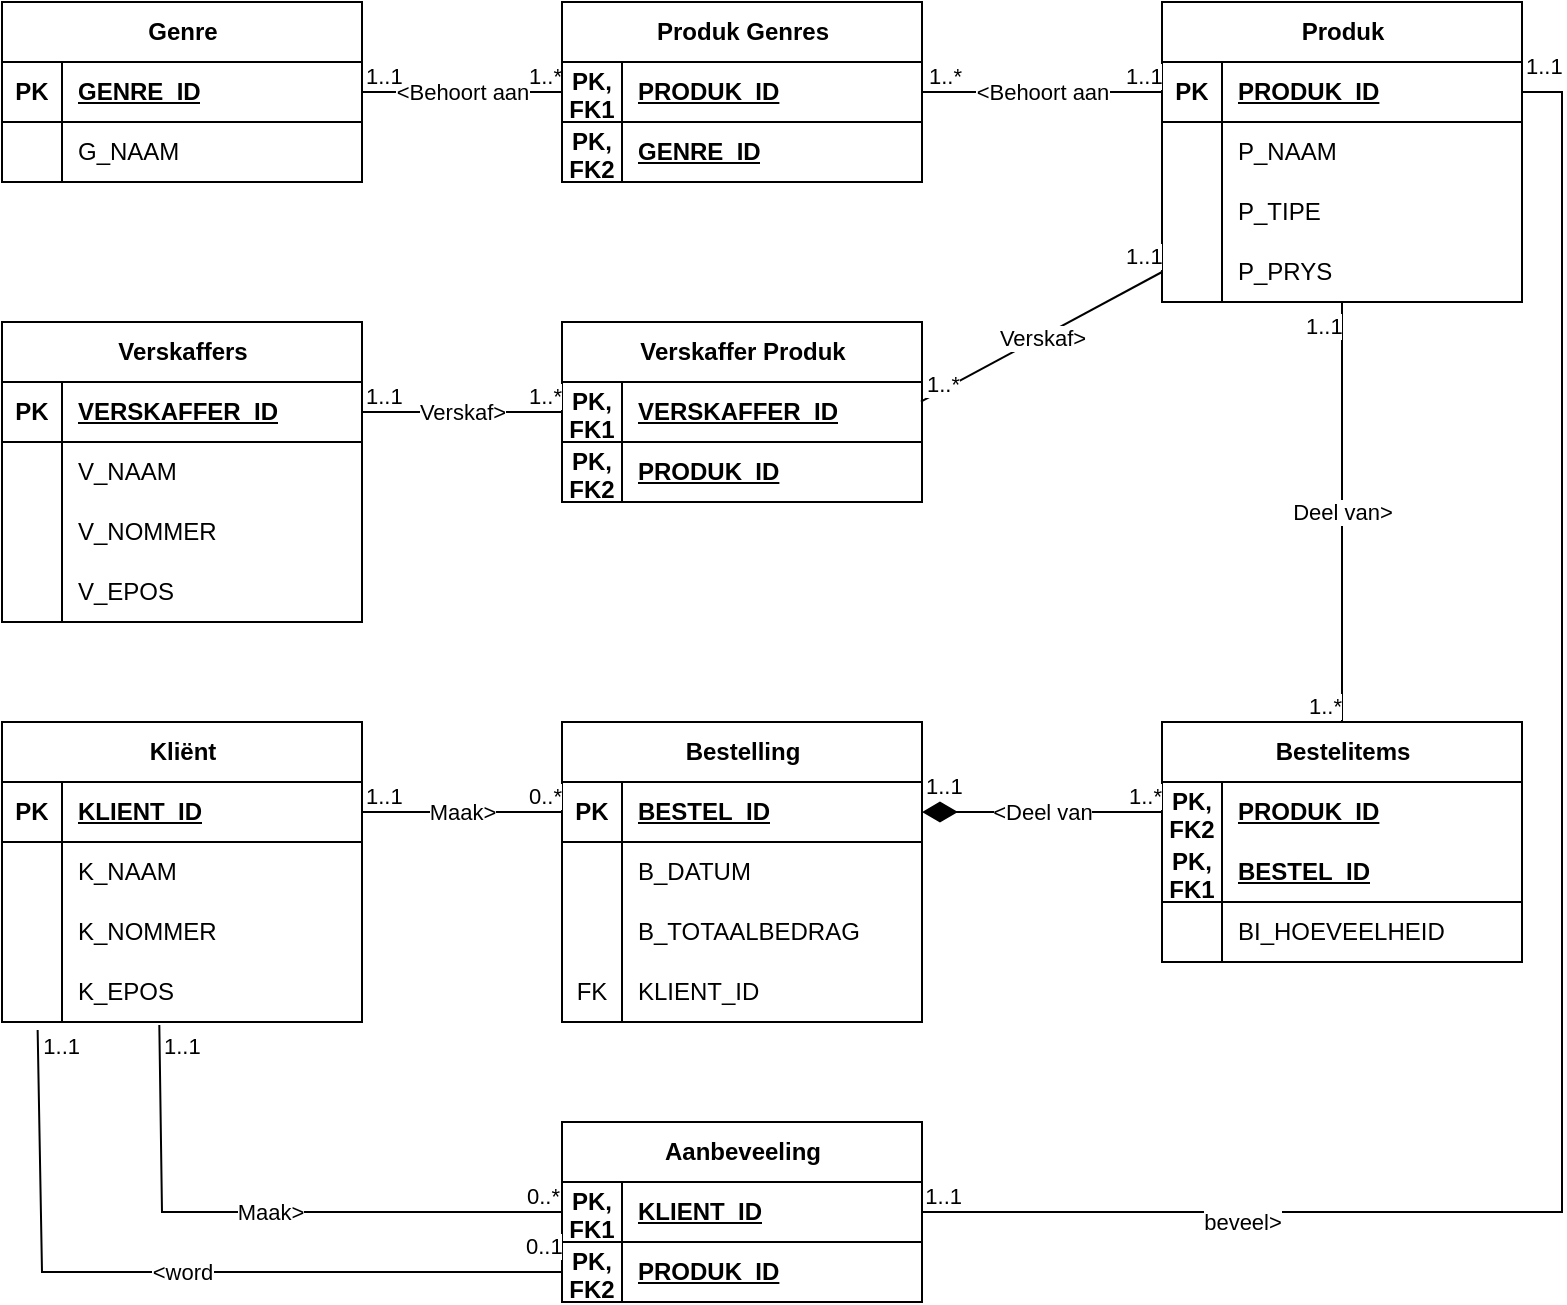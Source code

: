 <mxfile version="27.0.9">
  <diagram name="Page-1" id="TdBi4KShd8vDhTi46cbu">
    <mxGraphModel dx="1188" dy="701" grid="1" gridSize="10" guides="1" tooltips="1" connect="1" arrows="1" fold="1" page="1" pageScale="1" pageWidth="850" pageHeight="1100" math="0" shadow="0">
      <root>
        <mxCell id="0" />
        <mxCell id="1" parent="0" />
        <mxCell id="cH35ki4daV8nlZ0yitPa-1" value="" style="endArrow=none;html=1;rounded=0;startFill=0;exitX=1;exitY=0.5;exitDx=0;exitDy=0;" edge="1" parent="1" source="cH35ki4daV8nlZ0yitPa-71">
          <mxGeometry relative="1" as="geometry">
            <mxPoint x="210" y="200" as="sourcePoint" />
            <mxPoint x="320" y="85" as="targetPoint" />
          </mxGeometry>
        </mxCell>
        <mxCell id="cH35ki4daV8nlZ0yitPa-2" value="&amp;lt;Behoort aan" style="edgeLabel;resizable=0;html=1;;align=center;verticalAlign=middle;" connectable="0" vertex="1" parent="cH35ki4daV8nlZ0yitPa-1">
          <mxGeometry relative="1" as="geometry" />
        </mxCell>
        <mxCell id="cH35ki4daV8nlZ0yitPa-3" value="1..1" style="edgeLabel;resizable=0;html=1;;align=left;verticalAlign=bottom;" connectable="0" vertex="1" parent="cH35ki4daV8nlZ0yitPa-1">
          <mxGeometry x="-1" relative="1" as="geometry" />
        </mxCell>
        <mxCell id="cH35ki4daV8nlZ0yitPa-4" value="1..*" style="edgeLabel;resizable=0;html=1;;align=right;verticalAlign=bottom;" connectable="0" vertex="1" parent="cH35ki4daV8nlZ0yitPa-1">
          <mxGeometry x="1" relative="1" as="geometry" />
        </mxCell>
        <mxCell id="cH35ki4daV8nlZ0yitPa-5" value="Produk" style="shape=table;startSize=30;container=1;collapsible=1;childLayout=tableLayout;fixedRows=1;rowLines=0;fontStyle=1;align=center;resizeLast=1;html=1;" vertex="1" parent="1">
          <mxGeometry x="620" y="40" width="180" height="150" as="geometry" />
        </mxCell>
        <mxCell id="cH35ki4daV8nlZ0yitPa-6" value="" style="shape=tableRow;horizontal=0;startSize=0;swimlaneHead=0;swimlaneBody=0;fillColor=none;collapsible=0;dropTarget=0;points=[[0,0.5],[1,0.5]];portConstraint=eastwest;top=0;left=0;right=0;bottom=1;" vertex="1" parent="cH35ki4daV8nlZ0yitPa-5">
          <mxGeometry y="30" width="180" height="30" as="geometry" />
        </mxCell>
        <mxCell id="cH35ki4daV8nlZ0yitPa-7" value="PK" style="shape=partialRectangle;connectable=0;fillColor=none;top=0;left=0;bottom=0;right=0;fontStyle=1;overflow=hidden;whiteSpace=wrap;html=1;" vertex="1" parent="cH35ki4daV8nlZ0yitPa-6">
          <mxGeometry width="30" height="30" as="geometry">
            <mxRectangle width="30" height="30" as="alternateBounds" />
          </mxGeometry>
        </mxCell>
        <mxCell id="cH35ki4daV8nlZ0yitPa-8" value="PRODUK_ID" style="shape=partialRectangle;connectable=0;fillColor=none;top=0;left=0;bottom=0;right=0;align=left;spacingLeft=6;fontStyle=5;overflow=hidden;whiteSpace=wrap;html=1;" vertex="1" parent="cH35ki4daV8nlZ0yitPa-6">
          <mxGeometry x="30" width="150" height="30" as="geometry">
            <mxRectangle width="150" height="30" as="alternateBounds" />
          </mxGeometry>
        </mxCell>
        <mxCell id="cH35ki4daV8nlZ0yitPa-9" value="" style="shape=tableRow;horizontal=0;startSize=0;swimlaneHead=0;swimlaneBody=0;fillColor=none;collapsible=0;dropTarget=0;points=[[0,0.5],[1,0.5]];portConstraint=eastwest;top=0;left=0;right=0;bottom=0;" vertex="1" parent="cH35ki4daV8nlZ0yitPa-5">
          <mxGeometry y="60" width="180" height="30" as="geometry" />
        </mxCell>
        <mxCell id="cH35ki4daV8nlZ0yitPa-10" value="" style="shape=partialRectangle;connectable=0;fillColor=none;top=0;left=0;bottom=0;right=0;editable=1;overflow=hidden;whiteSpace=wrap;html=1;" vertex="1" parent="cH35ki4daV8nlZ0yitPa-9">
          <mxGeometry width="30" height="30" as="geometry">
            <mxRectangle width="30" height="30" as="alternateBounds" />
          </mxGeometry>
        </mxCell>
        <mxCell id="cH35ki4daV8nlZ0yitPa-11" value="P_NAAM" style="shape=partialRectangle;connectable=0;fillColor=none;top=0;left=0;bottom=0;right=0;align=left;spacingLeft=6;overflow=hidden;whiteSpace=wrap;html=1;" vertex="1" parent="cH35ki4daV8nlZ0yitPa-9">
          <mxGeometry x="30" width="150" height="30" as="geometry">
            <mxRectangle width="150" height="30" as="alternateBounds" />
          </mxGeometry>
        </mxCell>
        <mxCell id="cH35ki4daV8nlZ0yitPa-12" value="" style="shape=tableRow;horizontal=0;startSize=0;swimlaneHead=0;swimlaneBody=0;fillColor=none;collapsible=0;dropTarget=0;points=[[0,0.5],[1,0.5]];portConstraint=eastwest;top=0;left=0;right=0;bottom=0;" vertex="1" parent="cH35ki4daV8nlZ0yitPa-5">
          <mxGeometry y="90" width="180" height="30" as="geometry" />
        </mxCell>
        <mxCell id="cH35ki4daV8nlZ0yitPa-13" value="" style="shape=partialRectangle;connectable=0;fillColor=none;top=0;left=0;bottom=0;right=0;editable=1;overflow=hidden;whiteSpace=wrap;html=1;" vertex="1" parent="cH35ki4daV8nlZ0yitPa-12">
          <mxGeometry width="30" height="30" as="geometry">
            <mxRectangle width="30" height="30" as="alternateBounds" />
          </mxGeometry>
        </mxCell>
        <mxCell id="cH35ki4daV8nlZ0yitPa-14" value="P_TIPE" style="shape=partialRectangle;connectable=0;fillColor=none;top=0;left=0;bottom=0;right=0;align=left;spacingLeft=6;overflow=hidden;whiteSpace=wrap;html=1;" vertex="1" parent="cH35ki4daV8nlZ0yitPa-12">
          <mxGeometry x="30" width="150" height="30" as="geometry">
            <mxRectangle width="150" height="30" as="alternateBounds" />
          </mxGeometry>
        </mxCell>
        <mxCell id="cH35ki4daV8nlZ0yitPa-15" value="" style="shape=tableRow;horizontal=0;startSize=0;swimlaneHead=0;swimlaneBody=0;fillColor=none;collapsible=0;dropTarget=0;points=[[0,0.5],[1,0.5]];portConstraint=eastwest;top=0;left=0;right=0;bottom=0;" vertex="1" parent="cH35ki4daV8nlZ0yitPa-5">
          <mxGeometry y="120" width="180" height="30" as="geometry" />
        </mxCell>
        <mxCell id="cH35ki4daV8nlZ0yitPa-16" value="" style="shape=partialRectangle;connectable=0;fillColor=none;top=0;left=0;bottom=0;right=0;editable=1;overflow=hidden;whiteSpace=wrap;html=1;" vertex="1" parent="cH35ki4daV8nlZ0yitPa-15">
          <mxGeometry width="30" height="30" as="geometry">
            <mxRectangle width="30" height="30" as="alternateBounds" />
          </mxGeometry>
        </mxCell>
        <mxCell id="cH35ki4daV8nlZ0yitPa-17" value="P_PRYS" style="shape=partialRectangle;connectable=0;fillColor=none;top=0;left=0;bottom=0;right=0;align=left;spacingLeft=6;overflow=hidden;whiteSpace=wrap;html=1;" vertex="1" parent="cH35ki4daV8nlZ0yitPa-15">
          <mxGeometry x="30" width="150" height="30" as="geometry">
            <mxRectangle width="150" height="30" as="alternateBounds" />
          </mxGeometry>
        </mxCell>
        <mxCell id="cH35ki4daV8nlZ0yitPa-18" value="Verskaffers&lt;span style=&quot;color: rgba(0, 0, 0, 0); font-family: monospace; font-size: 0px; font-weight: 400; text-align: start;&quot;&gt;%3CmxGraphModel%3E%3Croot%3E%3CmxCell%20id%3D%220%22%2F%3E%3CmxCell%20id%3D%221%22%20parent%3D%220%22%2F%3E%3CmxCell%20id%3D%222%22%20value%3D%22Produkte%22%20style%3D%22shape%3Dtable%3BstartSize%3D30%3Bcontainer%3D1%3Bcollapsible%3D1%3BchildLayout%3DtableLayout%3BfixedRows%3D1%3BrowLines%3D0%3BfontStyle%3D1%3Balign%3Dcenter%3BresizeLast%3D1%3Bhtml%3D1%3B%22%20vertex%3D%221%22%20parent%3D%221%22%3E%3CmxGeometry%20x%3D%2240%22%20y%3D%2240%22%20width%3D%22180%22%20height%3D%22150%22%20as%3D%22geometry%22%2F%3E%3C%2FmxCell%3E%3CmxCell%20id%3D%223%22%20value%3D%22%22%20style%3D%22shape%3DtableRow%3Bhorizontal%3D0%3BstartSize%3D0%3BswimlaneHead%3D0%3BswimlaneBody%3D0%3BfillColor%3Dnone%3Bcollapsible%3D0%3BdropTarget%3D0%3Bpoints%3D%5B%5B0%2C0.5%5D%2C%5B1%2C0.5%5D%5D%3BportConstraint%3Deastwest%3Btop%3D0%3Bleft%3D0%3Bright%3D0%3Bbottom%3D1%3B%22%20vertex%3D%221%22%20parent%3D%222%22%3E%3CmxGeometry%20y%3D%2230%22%20width%3D%22180%22%20height%3D%2230%22%20as%3D%22geometry%22%2F%3E%3C%2FmxCell%3E%3CmxCell%20id%3D%224%22%20value%3D%22PK%22%20style%3D%22shape%3DpartialRectangle%3Bconnectable%3D0%3BfillColor%3Dnone%3Btop%3D0%3Bleft%3D0%3Bbottom%3D0%3Bright%3D0%3BfontStyle%3D1%3Boverflow%3Dhidden%3BwhiteSpace%3Dwrap%3Bhtml%3D1%3B%22%20vertex%3D%221%22%20parent%3D%223%22%3E%3CmxGeometry%20width%3D%2230%22%20height%3D%2230%22%20as%3D%22geometry%22%3E%3CmxRectangle%20width%3D%2230%22%20height%3D%2230%22%20as%3D%22alternateBounds%22%2F%3E%3C%2FmxGeometry%3E%3C%2FmxCell%3E%3CmxCell%20id%3D%225%22%20value%3D%22UniqueID%22%20style%3D%22shape%3DpartialRectangle%3Bconnectable%3D0%3BfillColor%3Dnone%3Btop%3D0%3Bleft%3D0%3Bbottom%3D0%3Bright%3D0%3Balign%3Dleft%3BspacingLeft%3D6%3BfontStyle%3D5%3Boverflow%3Dhidden%3BwhiteSpace%3Dwrap%3Bhtml%3D1%3B%22%20vertex%3D%221%22%20parent%3D%223%22%3E%3CmxGeometry%20x%3D%2230%22%20width%3D%22150%22%20height%3D%2230%22%20as%3D%22geometry%22%3E%3CmxRectangle%20width%3D%22150%22%20height%3D%2230%22%20as%3D%22alternateBounds%22%2F%3E%3C%2FmxGeometry%3E%3C%2FmxCell%3E%3CmxCell%20id%3D%226%22%20value%3D%22%22%20style%3D%22shape%3DtableRow%3Bhorizontal%3D0%3BstartSize%3D0%3BswimlaneHead%3D0%3BswimlaneBody%3D0%3BfillColor%3Dnone%3Bcollapsible%3D0%3BdropTarget%3D0%3Bpoints%3D%5B%5B0%2C0.5%5D%2C%5B1%2C0.5%5D%5D%3BportConstraint%3Deastwest%3Btop%3D0%3Bleft%3D0%3Bright%3D0%3Bbottom%3D0%3B%22%20vertex%3D%221%22%20parent%3D%222%22%3E%3CmxGeometry%20y%3D%2260%22%20width%3D%22180%22%20height%3D%2230%22%20as%3D%22geometry%22%2F%3E%3C%2FmxCell%3E%3CmxCell%20id%3D%227%22%20value%3D%22%22%20style%3D%22shape%3DpartialRectangle%3Bconnectable%3D0%3BfillColor%3Dnone%3Btop%3D0%3Bleft%3D0%3Bbottom%3D0%3Bright%3D0%3Beditable%3D1%3Boverflow%3Dhidden%3BwhiteSpace%3Dwrap%3Bhtml%3D1%3B%22%20vertex%3D%221%22%20parent%3D%226%22%3E%3CmxGeometry%20width%3D%2230%22%20height%3D%2230%22%20as%3D%22geometry%22%3E%3CmxRectangle%20width%3D%2230%22%20height%3D%2230%22%20as%3D%22alternateBounds%22%2F%3E%3C%2FmxGeometry%3E%3C%2FmxCell%3E%3CmxCell%20id%3D%228%22%20value%3D%22Row%201%22%20style%3D%22shape%3DpartialRectangle%3Bconnectable%3D0%3BfillColor%3Dnone%3Btop%3D0%3Bleft%3D0%3Bbottom%3D0%3Bright%3D0%3Balign%3Dleft%3BspacingLeft%3D6%3Boverflow%3Dhidden%3BwhiteSpace%3Dwrap%3Bhtml%3D1%3B%22%20vertex%3D%221%22%20parent%3D%226%22%3E%3CmxGeometry%20x%3D%2230%22%20width%3D%22150%22%20height%3D%2230%22%20as%3D%22geometry%22%3E%3CmxRectangle%20width%3D%22150%22%20height%3D%2230%22%20as%3D%22alternateBounds%22%2F%3E%3C%2FmxGeometry%3E%3C%2FmxCell%3E%3CmxCell%20id%3D%229%22%20value%3D%22%22%20style%3D%22shape%3DtableRow%3Bhorizontal%3D0%3BstartSize%3D0%3BswimlaneHead%3D0%3BswimlaneBody%3D0%3BfillColor%3Dnone%3Bcollapsible%3D0%3BdropTarget%3D0%3Bpoints%3D%5B%5B0%2C0.5%5D%2C%5B1%2C0.5%5D%5D%3BportConstraint%3Deastwest%3Btop%3D0%3Bleft%3D0%3Bright%3D0%3Bbottom%3D0%3B%22%20vertex%3D%221%22%20parent%3D%222%22%3E%3CmxGeometry%20y%3D%2290%22%20width%3D%22180%22%20height%3D%2230%22%20as%3D%22geometry%22%2F%3E%3C%2FmxCell%3E%3CmxCell%20id%3D%2210%22%20value%3D%22%22%20style%3D%22shape%3DpartialRectangle%3Bconnectable%3D0%3BfillColor%3Dnone%3Btop%3D0%3Bleft%3D0%3Bbottom%3D0%3Bright%3D0%3Beditable%3D1%3Boverflow%3Dhidden%3BwhiteSpace%3Dwrap%3Bhtml%3D1%3B%22%20vertex%3D%221%22%20parent%3D%229%22%3E%3CmxGeometry%20width%3D%2230%22%20height%3D%2230%22%20as%3D%22geometry%22%3E%3CmxRectangle%20width%3D%2230%22%20height%3D%2230%22%20as%3D%22alternateBounds%22%2F%3E%3C%2FmxGeometry%3E%3C%2FmxCell%3E%3CmxCell%20id%3D%2211%22%20value%3D%22Row%202%22%20style%3D%22shape%3DpartialRectangle%3Bconnectable%3D0%3BfillColor%3Dnone%3Btop%3D0%3Bleft%3D0%3Bbottom%3D0%3Bright%3D0%3Balign%3Dleft%3BspacingLeft%3D6%3Boverflow%3Dhidden%3BwhiteSpace%3Dwrap%3Bhtml%3D1%3B%22%20vertex%3D%221%22%20parent%3D%229%22%3E%3CmxGeometry%20x%3D%2230%22%20width%3D%22150%22%20height%3D%2230%22%20as%3D%22geometry%22%3E%3CmxRectangle%20width%3D%22150%22%20height%3D%2230%22%20as%3D%22alternateBounds%22%2F%3E%3C%2FmxGeometry%3E%3C%2FmxCell%3E%3CmxCell%20id%3D%2212%22%20value%3D%22%22%20style%3D%22shape%3DtableRow%3Bhorizontal%3D0%3BstartSize%3D0%3BswimlaneHead%3D0%3BswimlaneBody%3D0%3BfillColor%3Dnone%3Bcollapsible%3D0%3BdropTarget%3D0%3Bpoints%3D%5B%5B0%2C0.5%5D%2C%5B1%2C0.5%5D%5D%3BportConstraint%3Deastwest%3Btop%3D0%3Bleft%3D0%3Bright%3D0%3Bbottom%3D0%3B%22%20vertex%3D%221%22%20parent%3D%222%22%3E%3CmxGeometry%20y%3D%22120%22%20width%3D%22180%22%20height%3D%2230%22%20as%3D%22geometry%22%2F%3E%3C%2FmxCell%3E%3CmxCell%20id%3D%2213%22%20value%3D%22%22%20style%3D%22shape%3DpartialRectangle%3Bconnectable%3D0%3BfillColor%3Dnone%3Btop%3D0%3Bleft%3D0%3Bbottom%3D0%3Bright%3D0%3Beditable%3D1%3Boverflow%3Dhidden%3BwhiteSpace%3Dwrap%3Bhtml%3D1%3B%22%20vertex%3D%221%22%20parent%3D%2212%22%3E%3CmxGeometry%20width%3D%2230%22%20height%3D%2230%22%20as%3D%22geometry%22%3E%3CmxRectangle%20width%3D%2230%22%20height%3D%2230%22%20as%3D%22alternateBounds%22%2F%3E%3C%2FmxGeometry%3E%3C%2FmxCell%3E%3CmxCell%20id%3D%2214%22%20value%3D%22Row%203%22%20style%3D%22shape%3DpartialRectangle%3Bconnectable%3D0%3BfillColor%3Dnone%3Btop%3D0%3Bleft%3D0%3Bbottom%3D0%3Bright%3D0%3Balign%3Dleft%3BspacingLeft%3D6%3Boverflow%3Dhidden%3BwhiteSpace%3Dwrap%3Bhtml%3D1%3B%22%20vertex%3D%221%22%20parent%3D%2212%22%3E%3CmxGeometry%20x%3D%2230%22%20width%3D%22150%22%20height%3D%2230%22%20as%3D%22geometry%22%3E%3CmxRectangle%20width%3D%22150%22%20height%3D%2230%22%20as%3D%22alternateBounds%22%2F%3E%3C%2FmxGeometry%3E%3C%2FmxCell%3E%3C%2Froot%3E%3C%2FmxGraphModel%3&lt;/span&gt;" style="shape=table;startSize=30;container=1;collapsible=1;childLayout=tableLayout;fixedRows=1;rowLines=0;fontStyle=1;align=center;resizeLast=1;html=1;" vertex="1" parent="1">
          <mxGeometry x="40" y="200" width="180" height="150" as="geometry" />
        </mxCell>
        <mxCell id="cH35ki4daV8nlZ0yitPa-19" value="" style="shape=tableRow;horizontal=0;startSize=0;swimlaneHead=0;swimlaneBody=0;fillColor=none;collapsible=0;dropTarget=0;points=[[0,0.5],[1,0.5]];portConstraint=eastwest;top=0;left=0;right=0;bottom=1;" vertex="1" parent="cH35ki4daV8nlZ0yitPa-18">
          <mxGeometry y="30" width="180" height="30" as="geometry" />
        </mxCell>
        <mxCell id="cH35ki4daV8nlZ0yitPa-20" value="PK" style="shape=partialRectangle;connectable=0;fillColor=none;top=0;left=0;bottom=0;right=0;fontStyle=1;overflow=hidden;whiteSpace=wrap;html=1;" vertex="1" parent="cH35ki4daV8nlZ0yitPa-19">
          <mxGeometry width="30" height="30" as="geometry">
            <mxRectangle width="30" height="30" as="alternateBounds" />
          </mxGeometry>
        </mxCell>
        <mxCell id="cH35ki4daV8nlZ0yitPa-21" value="VERSKAFFER_ID" style="shape=partialRectangle;connectable=0;fillColor=none;top=0;left=0;bottom=0;right=0;align=left;spacingLeft=6;fontStyle=5;overflow=hidden;whiteSpace=wrap;html=1;" vertex="1" parent="cH35ki4daV8nlZ0yitPa-19">
          <mxGeometry x="30" width="150" height="30" as="geometry">
            <mxRectangle width="150" height="30" as="alternateBounds" />
          </mxGeometry>
        </mxCell>
        <mxCell id="cH35ki4daV8nlZ0yitPa-22" value="" style="shape=tableRow;horizontal=0;startSize=0;swimlaneHead=0;swimlaneBody=0;fillColor=none;collapsible=0;dropTarget=0;points=[[0,0.5],[1,0.5]];portConstraint=eastwest;top=0;left=0;right=0;bottom=0;" vertex="1" parent="cH35ki4daV8nlZ0yitPa-18">
          <mxGeometry y="60" width="180" height="30" as="geometry" />
        </mxCell>
        <mxCell id="cH35ki4daV8nlZ0yitPa-23" value="" style="shape=partialRectangle;connectable=0;fillColor=none;top=0;left=0;bottom=0;right=0;editable=1;overflow=hidden;whiteSpace=wrap;html=1;" vertex="1" parent="cH35ki4daV8nlZ0yitPa-22">
          <mxGeometry width="30" height="30" as="geometry">
            <mxRectangle width="30" height="30" as="alternateBounds" />
          </mxGeometry>
        </mxCell>
        <mxCell id="cH35ki4daV8nlZ0yitPa-24" value="V_NAAM" style="shape=partialRectangle;connectable=0;fillColor=none;top=0;left=0;bottom=0;right=0;align=left;spacingLeft=6;overflow=hidden;whiteSpace=wrap;html=1;" vertex="1" parent="cH35ki4daV8nlZ0yitPa-22">
          <mxGeometry x="30" width="150" height="30" as="geometry">
            <mxRectangle width="150" height="30" as="alternateBounds" />
          </mxGeometry>
        </mxCell>
        <mxCell id="cH35ki4daV8nlZ0yitPa-25" value="" style="shape=tableRow;horizontal=0;startSize=0;swimlaneHead=0;swimlaneBody=0;fillColor=none;collapsible=0;dropTarget=0;points=[[0,0.5],[1,0.5]];portConstraint=eastwest;top=0;left=0;right=0;bottom=0;" vertex="1" parent="cH35ki4daV8nlZ0yitPa-18">
          <mxGeometry y="90" width="180" height="30" as="geometry" />
        </mxCell>
        <mxCell id="cH35ki4daV8nlZ0yitPa-26" value="" style="shape=partialRectangle;connectable=0;fillColor=none;top=0;left=0;bottom=0;right=0;editable=1;overflow=hidden;whiteSpace=wrap;html=1;" vertex="1" parent="cH35ki4daV8nlZ0yitPa-25">
          <mxGeometry width="30" height="30" as="geometry">
            <mxRectangle width="30" height="30" as="alternateBounds" />
          </mxGeometry>
        </mxCell>
        <mxCell id="cH35ki4daV8nlZ0yitPa-27" value="V_NOMMER" style="shape=partialRectangle;connectable=0;fillColor=none;top=0;left=0;bottom=0;right=0;align=left;spacingLeft=6;overflow=hidden;whiteSpace=wrap;html=1;" vertex="1" parent="cH35ki4daV8nlZ0yitPa-25">
          <mxGeometry x="30" width="150" height="30" as="geometry">
            <mxRectangle width="150" height="30" as="alternateBounds" />
          </mxGeometry>
        </mxCell>
        <mxCell id="cH35ki4daV8nlZ0yitPa-28" value="" style="shape=tableRow;horizontal=0;startSize=0;swimlaneHead=0;swimlaneBody=0;fillColor=none;collapsible=0;dropTarget=0;points=[[0,0.5],[1,0.5]];portConstraint=eastwest;top=0;left=0;right=0;bottom=0;" vertex="1" parent="cH35ki4daV8nlZ0yitPa-18">
          <mxGeometry y="120" width="180" height="30" as="geometry" />
        </mxCell>
        <mxCell id="cH35ki4daV8nlZ0yitPa-29" value="" style="shape=partialRectangle;connectable=0;fillColor=none;top=0;left=0;bottom=0;right=0;editable=1;overflow=hidden;whiteSpace=wrap;html=1;" vertex="1" parent="cH35ki4daV8nlZ0yitPa-28">
          <mxGeometry width="30" height="30" as="geometry">
            <mxRectangle width="30" height="30" as="alternateBounds" />
          </mxGeometry>
        </mxCell>
        <mxCell id="cH35ki4daV8nlZ0yitPa-30" value="V_EPOS" style="shape=partialRectangle;connectable=0;fillColor=none;top=0;left=0;bottom=0;right=0;align=left;spacingLeft=6;overflow=hidden;whiteSpace=wrap;html=1;" vertex="1" parent="cH35ki4daV8nlZ0yitPa-28">
          <mxGeometry x="30" width="150" height="30" as="geometry">
            <mxRectangle width="150" height="30" as="alternateBounds" />
          </mxGeometry>
        </mxCell>
        <mxCell id="cH35ki4daV8nlZ0yitPa-31" value="Kliënt" style="shape=table;startSize=30;container=1;collapsible=1;childLayout=tableLayout;fixedRows=1;rowLines=0;fontStyle=1;align=center;resizeLast=1;html=1;" vertex="1" parent="1">
          <mxGeometry x="40" y="400" width="180" height="150" as="geometry" />
        </mxCell>
        <mxCell id="cH35ki4daV8nlZ0yitPa-32" value="" style="shape=tableRow;horizontal=0;startSize=0;swimlaneHead=0;swimlaneBody=0;fillColor=none;collapsible=0;dropTarget=0;points=[[0,0.5],[1,0.5]];portConstraint=eastwest;top=0;left=0;right=0;bottom=1;" vertex="1" parent="cH35ki4daV8nlZ0yitPa-31">
          <mxGeometry y="30" width="180" height="30" as="geometry" />
        </mxCell>
        <mxCell id="cH35ki4daV8nlZ0yitPa-33" value="PK" style="shape=partialRectangle;connectable=0;fillColor=none;top=0;left=0;bottom=0;right=0;fontStyle=1;overflow=hidden;whiteSpace=wrap;html=1;" vertex="1" parent="cH35ki4daV8nlZ0yitPa-32">
          <mxGeometry width="30" height="30" as="geometry">
            <mxRectangle width="30" height="30" as="alternateBounds" />
          </mxGeometry>
        </mxCell>
        <mxCell id="cH35ki4daV8nlZ0yitPa-34" value="KLIENT_ID" style="shape=partialRectangle;connectable=0;fillColor=none;top=0;left=0;bottom=0;right=0;align=left;spacingLeft=6;fontStyle=5;overflow=hidden;whiteSpace=wrap;html=1;" vertex="1" parent="cH35ki4daV8nlZ0yitPa-32">
          <mxGeometry x="30" width="150" height="30" as="geometry">
            <mxRectangle width="150" height="30" as="alternateBounds" />
          </mxGeometry>
        </mxCell>
        <mxCell id="cH35ki4daV8nlZ0yitPa-35" value="" style="shape=tableRow;horizontal=0;startSize=0;swimlaneHead=0;swimlaneBody=0;fillColor=none;collapsible=0;dropTarget=0;points=[[0,0.5],[1,0.5]];portConstraint=eastwest;top=0;left=0;right=0;bottom=0;" vertex="1" parent="cH35ki4daV8nlZ0yitPa-31">
          <mxGeometry y="60" width="180" height="30" as="geometry" />
        </mxCell>
        <mxCell id="cH35ki4daV8nlZ0yitPa-36" value="" style="shape=partialRectangle;connectable=0;fillColor=none;top=0;left=0;bottom=0;right=0;editable=1;overflow=hidden;whiteSpace=wrap;html=1;" vertex="1" parent="cH35ki4daV8nlZ0yitPa-35">
          <mxGeometry width="30" height="30" as="geometry">
            <mxRectangle width="30" height="30" as="alternateBounds" />
          </mxGeometry>
        </mxCell>
        <mxCell id="cH35ki4daV8nlZ0yitPa-37" value="K_NAAM" style="shape=partialRectangle;connectable=0;fillColor=none;top=0;left=0;bottom=0;right=0;align=left;spacingLeft=6;overflow=hidden;whiteSpace=wrap;html=1;" vertex="1" parent="cH35ki4daV8nlZ0yitPa-35">
          <mxGeometry x="30" width="150" height="30" as="geometry">
            <mxRectangle width="150" height="30" as="alternateBounds" />
          </mxGeometry>
        </mxCell>
        <mxCell id="cH35ki4daV8nlZ0yitPa-38" value="" style="shape=tableRow;horizontal=0;startSize=0;swimlaneHead=0;swimlaneBody=0;fillColor=none;collapsible=0;dropTarget=0;points=[[0,0.5],[1,0.5]];portConstraint=eastwest;top=0;left=0;right=0;bottom=0;" vertex="1" parent="cH35ki4daV8nlZ0yitPa-31">
          <mxGeometry y="90" width="180" height="30" as="geometry" />
        </mxCell>
        <mxCell id="cH35ki4daV8nlZ0yitPa-39" value="" style="shape=partialRectangle;connectable=0;fillColor=none;top=0;left=0;bottom=0;right=0;editable=1;overflow=hidden;whiteSpace=wrap;html=1;" vertex="1" parent="cH35ki4daV8nlZ0yitPa-38">
          <mxGeometry width="30" height="30" as="geometry">
            <mxRectangle width="30" height="30" as="alternateBounds" />
          </mxGeometry>
        </mxCell>
        <mxCell id="cH35ki4daV8nlZ0yitPa-40" value="K_NOMMER" style="shape=partialRectangle;connectable=0;fillColor=none;top=0;left=0;bottom=0;right=0;align=left;spacingLeft=6;overflow=hidden;whiteSpace=wrap;html=1;" vertex="1" parent="cH35ki4daV8nlZ0yitPa-38">
          <mxGeometry x="30" width="150" height="30" as="geometry">
            <mxRectangle width="150" height="30" as="alternateBounds" />
          </mxGeometry>
        </mxCell>
        <mxCell id="cH35ki4daV8nlZ0yitPa-41" value="" style="shape=tableRow;horizontal=0;startSize=0;swimlaneHead=0;swimlaneBody=0;fillColor=none;collapsible=0;dropTarget=0;points=[[0,0.5],[1,0.5]];portConstraint=eastwest;top=0;left=0;right=0;bottom=0;" vertex="1" parent="cH35ki4daV8nlZ0yitPa-31">
          <mxGeometry y="120" width="180" height="30" as="geometry" />
        </mxCell>
        <mxCell id="cH35ki4daV8nlZ0yitPa-42" value="" style="shape=partialRectangle;connectable=0;fillColor=none;top=0;left=0;bottom=0;right=0;editable=1;overflow=hidden;whiteSpace=wrap;html=1;" vertex="1" parent="cH35ki4daV8nlZ0yitPa-41">
          <mxGeometry width="30" height="30" as="geometry">
            <mxRectangle width="30" height="30" as="alternateBounds" />
          </mxGeometry>
        </mxCell>
        <mxCell id="cH35ki4daV8nlZ0yitPa-43" value="K_EPOS" style="shape=partialRectangle;connectable=0;fillColor=none;top=0;left=0;bottom=0;right=0;align=left;spacingLeft=6;overflow=hidden;whiteSpace=wrap;html=1;" vertex="1" parent="cH35ki4daV8nlZ0yitPa-41">
          <mxGeometry x="30" width="150" height="30" as="geometry">
            <mxRectangle width="150" height="30" as="alternateBounds" />
          </mxGeometry>
        </mxCell>
        <mxCell id="cH35ki4daV8nlZ0yitPa-44" value="Bestelling" style="shape=table;startSize=30;container=1;collapsible=1;childLayout=tableLayout;fixedRows=1;rowLines=0;fontStyle=1;align=center;resizeLast=1;html=1;" vertex="1" parent="1">
          <mxGeometry x="320" y="400" width="180" height="150" as="geometry" />
        </mxCell>
        <mxCell id="cH35ki4daV8nlZ0yitPa-45" value="" style="shape=tableRow;horizontal=0;startSize=0;swimlaneHead=0;swimlaneBody=0;fillColor=none;collapsible=0;dropTarget=0;points=[[0,0.5],[1,0.5]];portConstraint=eastwest;top=0;left=0;right=0;bottom=1;" vertex="1" parent="cH35ki4daV8nlZ0yitPa-44">
          <mxGeometry y="30" width="180" height="30" as="geometry" />
        </mxCell>
        <mxCell id="cH35ki4daV8nlZ0yitPa-46" value="PK" style="shape=partialRectangle;connectable=0;fillColor=none;top=0;left=0;bottom=0;right=0;fontStyle=1;overflow=hidden;whiteSpace=wrap;html=1;" vertex="1" parent="cH35ki4daV8nlZ0yitPa-45">
          <mxGeometry width="30" height="30" as="geometry">
            <mxRectangle width="30" height="30" as="alternateBounds" />
          </mxGeometry>
        </mxCell>
        <mxCell id="cH35ki4daV8nlZ0yitPa-47" value="BESTEL_ID" style="shape=partialRectangle;connectable=0;fillColor=none;top=0;left=0;bottom=0;right=0;align=left;spacingLeft=6;fontStyle=5;overflow=hidden;whiteSpace=wrap;html=1;" vertex="1" parent="cH35ki4daV8nlZ0yitPa-45">
          <mxGeometry x="30" width="150" height="30" as="geometry">
            <mxRectangle width="150" height="30" as="alternateBounds" />
          </mxGeometry>
        </mxCell>
        <mxCell id="cH35ki4daV8nlZ0yitPa-48" value="" style="shape=tableRow;horizontal=0;startSize=0;swimlaneHead=0;swimlaneBody=0;fillColor=none;collapsible=0;dropTarget=0;points=[[0,0.5],[1,0.5]];portConstraint=eastwest;top=0;left=0;right=0;bottom=0;" vertex="1" parent="cH35ki4daV8nlZ0yitPa-44">
          <mxGeometry y="60" width="180" height="30" as="geometry" />
        </mxCell>
        <mxCell id="cH35ki4daV8nlZ0yitPa-49" value="" style="shape=partialRectangle;connectable=0;fillColor=none;top=0;left=0;bottom=0;right=0;editable=1;overflow=hidden;whiteSpace=wrap;html=1;" vertex="1" parent="cH35ki4daV8nlZ0yitPa-48">
          <mxGeometry width="30" height="30" as="geometry">
            <mxRectangle width="30" height="30" as="alternateBounds" />
          </mxGeometry>
        </mxCell>
        <mxCell id="cH35ki4daV8nlZ0yitPa-50" value="B_DATUM" style="shape=partialRectangle;connectable=0;fillColor=none;top=0;left=0;bottom=0;right=0;align=left;spacingLeft=6;overflow=hidden;whiteSpace=wrap;html=1;" vertex="1" parent="cH35ki4daV8nlZ0yitPa-48">
          <mxGeometry x="30" width="150" height="30" as="geometry">
            <mxRectangle width="150" height="30" as="alternateBounds" />
          </mxGeometry>
        </mxCell>
        <mxCell id="cH35ki4daV8nlZ0yitPa-51" value="" style="shape=tableRow;horizontal=0;startSize=0;swimlaneHead=0;swimlaneBody=0;fillColor=none;collapsible=0;dropTarget=0;points=[[0,0.5],[1,0.5]];portConstraint=eastwest;top=0;left=0;right=0;bottom=0;" vertex="1" parent="cH35ki4daV8nlZ0yitPa-44">
          <mxGeometry y="90" width="180" height="30" as="geometry" />
        </mxCell>
        <mxCell id="cH35ki4daV8nlZ0yitPa-52" value="" style="shape=partialRectangle;connectable=0;fillColor=none;top=0;left=0;bottom=0;right=0;editable=1;overflow=hidden;whiteSpace=wrap;html=1;" vertex="1" parent="cH35ki4daV8nlZ0yitPa-51">
          <mxGeometry width="30" height="30" as="geometry">
            <mxRectangle width="30" height="30" as="alternateBounds" />
          </mxGeometry>
        </mxCell>
        <mxCell id="cH35ki4daV8nlZ0yitPa-53" value="B_TOTAALBEDRAG" style="shape=partialRectangle;connectable=0;fillColor=none;top=0;left=0;bottom=0;right=0;align=left;spacingLeft=6;overflow=hidden;whiteSpace=wrap;html=1;" vertex="1" parent="cH35ki4daV8nlZ0yitPa-51">
          <mxGeometry x="30" width="150" height="30" as="geometry">
            <mxRectangle width="150" height="30" as="alternateBounds" />
          </mxGeometry>
        </mxCell>
        <mxCell id="cH35ki4daV8nlZ0yitPa-168" style="shape=tableRow;horizontal=0;startSize=0;swimlaneHead=0;swimlaneBody=0;fillColor=none;collapsible=0;dropTarget=0;points=[[0,0.5],[1,0.5]];portConstraint=eastwest;top=0;left=0;right=0;bottom=0;" vertex="1" parent="cH35ki4daV8nlZ0yitPa-44">
          <mxGeometry y="120" width="180" height="30" as="geometry" />
        </mxCell>
        <mxCell id="cH35ki4daV8nlZ0yitPa-169" value="FK" style="shape=partialRectangle;connectable=0;fillColor=none;top=0;left=0;bottom=0;right=0;editable=1;overflow=hidden;whiteSpace=wrap;html=1;" vertex="1" parent="cH35ki4daV8nlZ0yitPa-168">
          <mxGeometry width="30" height="30" as="geometry">
            <mxRectangle width="30" height="30" as="alternateBounds" />
          </mxGeometry>
        </mxCell>
        <mxCell id="cH35ki4daV8nlZ0yitPa-170" value="KLIENT_ID" style="shape=partialRectangle;connectable=0;fillColor=none;top=0;left=0;bottom=0;right=0;align=left;spacingLeft=6;overflow=hidden;whiteSpace=wrap;html=1;" vertex="1" parent="cH35ki4daV8nlZ0yitPa-168">
          <mxGeometry x="30" width="150" height="30" as="geometry">
            <mxRectangle width="150" height="30" as="alternateBounds" />
          </mxGeometry>
        </mxCell>
        <mxCell id="cH35ki4daV8nlZ0yitPa-57" value="Bestelitems" style="shape=table;startSize=30;container=1;collapsible=1;childLayout=tableLayout;fixedRows=1;rowLines=0;fontStyle=1;align=center;resizeLast=1;html=1;" vertex="1" parent="1">
          <mxGeometry x="620" y="400" width="180" height="120" as="geometry" />
        </mxCell>
        <mxCell id="cH35ki4daV8nlZ0yitPa-61" value="" style="shape=tableRow;horizontal=0;startSize=0;swimlaneHead=0;swimlaneBody=0;fillColor=none;collapsible=0;dropTarget=0;points=[[0,0.5],[1,0.5]];portConstraint=eastwest;top=0;left=0;right=0;bottom=0;" vertex="1" parent="cH35ki4daV8nlZ0yitPa-57">
          <mxGeometry y="30" width="180" height="30" as="geometry" />
        </mxCell>
        <mxCell id="cH35ki4daV8nlZ0yitPa-62" value="&lt;b&gt;PK, FK2&lt;/b&gt;" style="shape=partialRectangle;connectable=0;fillColor=none;top=0;left=0;bottom=0;right=0;editable=1;overflow=hidden;whiteSpace=wrap;html=1;" vertex="1" parent="cH35ki4daV8nlZ0yitPa-61">
          <mxGeometry width="30" height="30" as="geometry">
            <mxRectangle width="30" height="30" as="alternateBounds" />
          </mxGeometry>
        </mxCell>
        <mxCell id="cH35ki4daV8nlZ0yitPa-63" value="&lt;b&gt;&lt;u&gt;PRODUK_ID&lt;/u&gt;&lt;/b&gt;" style="shape=partialRectangle;connectable=0;fillColor=none;top=0;left=0;bottom=0;right=0;align=left;spacingLeft=6;overflow=hidden;whiteSpace=wrap;html=1;" vertex="1" parent="cH35ki4daV8nlZ0yitPa-61">
          <mxGeometry x="30" width="150" height="30" as="geometry">
            <mxRectangle width="150" height="30" as="alternateBounds" />
          </mxGeometry>
        </mxCell>
        <mxCell id="cH35ki4daV8nlZ0yitPa-58" value="" style="shape=tableRow;horizontal=0;startSize=0;swimlaneHead=0;swimlaneBody=0;fillColor=none;collapsible=0;dropTarget=0;points=[[0,0.5],[1,0.5]];portConstraint=eastwest;top=0;left=0;right=0;bottom=1;" vertex="1" parent="cH35ki4daV8nlZ0yitPa-57">
          <mxGeometry y="60" width="180" height="30" as="geometry" />
        </mxCell>
        <mxCell id="cH35ki4daV8nlZ0yitPa-59" value="PK, FK1" style="shape=partialRectangle;connectable=0;fillColor=none;top=0;left=0;bottom=0;right=0;fontStyle=1;overflow=hidden;whiteSpace=wrap;html=1;" vertex="1" parent="cH35ki4daV8nlZ0yitPa-58">
          <mxGeometry width="30" height="30" as="geometry">
            <mxRectangle width="30" height="30" as="alternateBounds" />
          </mxGeometry>
        </mxCell>
        <mxCell id="cH35ki4daV8nlZ0yitPa-60" value="BESTEL_ID" style="shape=partialRectangle;connectable=0;fillColor=none;top=0;left=0;bottom=0;right=0;align=left;spacingLeft=6;fontStyle=5;overflow=hidden;whiteSpace=wrap;html=1;" vertex="1" parent="cH35ki4daV8nlZ0yitPa-58">
          <mxGeometry x="30" width="150" height="30" as="geometry">
            <mxRectangle width="150" height="30" as="alternateBounds" />
          </mxGeometry>
        </mxCell>
        <mxCell id="cH35ki4daV8nlZ0yitPa-136" style="shape=tableRow;horizontal=0;startSize=0;swimlaneHead=0;swimlaneBody=0;fillColor=none;collapsible=0;dropTarget=0;points=[[0,0.5],[1,0.5]];portConstraint=eastwest;top=0;left=0;right=0;bottom=0;" vertex="1" parent="cH35ki4daV8nlZ0yitPa-57">
          <mxGeometry y="90" width="180" height="30" as="geometry" />
        </mxCell>
        <mxCell id="cH35ki4daV8nlZ0yitPa-137" style="shape=partialRectangle;connectable=0;fillColor=none;top=0;left=0;bottom=0;right=0;editable=1;overflow=hidden;whiteSpace=wrap;html=1;" vertex="1" parent="cH35ki4daV8nlZ0yitPa-136">
          <mxGeometry width="30" height="30" as="geometry">
            <mxRectangle width="30" height="30" as="alternateBounds" />
          </mxGeometry>
        </mxCell>
        <mxCell id="cH35ki4daV8nlZ0yitPa-138" value="BI_HOEVEELHEID" style="shape=partialRectangle;connectable=0;fillColor=none;top=0;left=0;bottom=0;right=0;align=left;spacingLeft=6;overflow=hidden;whiteSpace=wrap;html=1;" vertex="1" parent="cH35ki4daV8nlZ0yitPa-136">
          <mxGeometry x="30" width="150" height="30" as="geometry">
            <mxRectangle width="150" height="30" as="alternateBounds" />
          </mxGeometry>
        </mxCell>
        <mxCell id="cH35ki4daV8nlZ0yitPa-70" value="Genre" style="shape=table;startSize=30;container=1;collapsible=1;childLayout=tableLayout;fixedRows=1;rowLines=0;fontStyle=1;align=center;resizeLast=1;html=1;" vertex="1" parent="1">
          <mxGeometry x="40" y="40" width="180" height="90" as="geometry" />
        </mxCell>
        <mxCell id="cH35ki4daV8nlZ0yitPa-71" value="" style="shape=tableRow;horizontal=0;startSize=0;swimlaneHead=0;swimlaneBody=0;fillColor=none;collapsible=0;dropTarget=0;points=[[0,0.5],[1,0.5]];portConstraint=eastwest;top=0;left=0;right=0;bottom=1;" vertex="1" parent="cH35ki4daV8nlZ0yitPa-70">
          <mxGeometry y="30" width="180" height="30" as="geometry" />
        </mxCell>
        <mxCell id="cH35ki4daV8nlZ0yitPa-72" value="PK" style="shape=partialRectangle;connectable=0;fillColor=none;top=0;left=0;bottom=0;right=0;fontStyle=1;overflow=hidden;whiteSpace=wrap;html=1;" vertex="1" parent="cH35ki4daV8nlZ0yitPa-71">
          <mxGeometry width="30" height="30" as="geometry">
            <mxRectangle width="30" height="30" as="alternateBounds" />
          </mxGeometry>
        </mxCell>
        <mxCell id="cH35ki4daV8nlZ0yitPa-73" value="GENRE_ID" style="shape=partialRectangle;connectable=0;fillColor=none;top=0;left=0;bottom=0;right=0;align=left;spacingLeft=6;fontStyle=5;overflow=hidden;whiteSpace=wrap;html=1;" vertex="1" parent="cH35ki4daV8nlZ0yitPa-71">
          <mxGeometry x="30" width="150" height="30" as="geometry">
            <mxRectangle width="150" height="30" as="alternateBounds" />
          </mxGeometry>
        </mxCell>
        <mxCell id="cH35ki4daV8nlZ0yitPa-74" value="" style="shape=tableRow;horizontal=0;startSize=0;swimlaneHead=0;swimlaneBody=0;fillColor=none;collapsible=0;dropTarget=0;points=[[0,0.5],[1,0.5]];portConstraint=eastwest;top=0;left=0;right=0;bottom=0;" vertex="1" parent="cH35ki4daV8nlZ0yitPa-70">
          <mxGeometry y="60" width="180" height="30" as="geometry" />
        </mxCell>
        <mxCell id="cH35ki4daV8nlZ0yitPa-75" value="" style="shape=partialRectangle;connectable=0;fillColor=none;top=0;left=0;bottom=0;right=0;editable=1;overflow=hidden;whiteSpace=wrap;html=1;" vertex="1" parent="cH35ki4daV8nlZ0yitPa-74">
          <mxGeometry width="30" height="30" as="geometry">
            <mxRectangle width="30" height="30" as="alternateBounds" />
          </mxGeometry>
        </mxCell>
        <mxCell id="cH35ki4daV8nlZ0yitPa-76" value="G_NAAM" style="shape=partialRectangle;connectable=0;fillColor=none;top=0;left=0;bottom=0;right=0;align=left;spacingLeft=6;overflow=hidden;whiteSpace=wrap;html=1;" vertex="1" parent="cH35ki4daV8nlZ0yitPa-74">
          <mxGeometry x="30" width="150" height="30" as="geometry">
            <mxRectangle width="150" height="30" as="alternateBounds" />
          </mxGeometry>
        </mxCell>
        <mxCell id="cH35ki4daV8nlZ0yitPa-83" value="Produk Genres" style="shape=table;startSize=30;container=1;collapsible=1;childLayout=tableLayout;fixedRows=1;rowLines=0;fontStyle=1;align=center;resizeLast=1;html=1;" vertex="1" parent="1">
          <mxGeometry x="320" y="40" width="180" height="90" as="geometry" />
        </mxCell>
        <mxCell id="cH35ki4daV8nlZ0yitPa-84" value="" style="shape=tableRow;horizontal=0;startSize=0;swimlaneHead=0;swimlaneBody=0;fillColor=none;collapsible=0;dropTarget=0;points=[[0,0.5],[1,0.5]];portConstraint=eastwest;top=0;left=0;right=0;bottom=1;" vertex="1" parent="cH35ki4daV8nlZ0yitPa-83">
          <mxGeometry y="30" width="180" height="30" as="geometry" />
        </mxCell>
        <mxCell id="cH35ki4daV8nlZ0yitPa-85" value="PK, FK1" style="shape=partialRectangle;connectable=0;fillColor=none;top=0;left=0;bottom=0;right=0;fontStyle=1;overflow=hidden;whiteSpace=wrap;html=1;" vertex="1" parent="cH35ki4daV8nlZ0yitPa-84">
          <mxGeometry width="30" height="30" as="geometry">
            <mxRectangle width="30" height="30" as="alternateBounds" />
          </mxGeometry>
        </mxCell>
        <mxCell id="cH35ki4daV8nlZ0yitPa-86" value="PRODUK_ID" style="shape=partialRectangle;connectable=0;fillColor=none;top=0;left=0;bottom=0;right=0;align=left;spacingLeft=6;fontStyle=5;overflow=hidden;whiteSpace=wrap;html=1;" vertex="1" parent="cH35ki4daV8nlZ0yitPa-84">
          <mxGeometry x="30" width="150" height="30" as="geometry">
            <mxRectangle width="150" height="30" as="alternateBounds" />
          </mxGeometry>
        </mxCell>
        <mxCell id="cH35ki4daV8nlZ0yitPa-96" style="shape=tableRow;horizontal=0;startSize=0;swimlaneHead=0;swimlaneBody=0;fillColor=none;collapsible=0;dropTarget=0;points=[[0,0.5],[1,0.5]];portConstraint=eastwest;top=0;left=0;right=0;bottom=1;" vertex="1" parent="cH35ki4daV8nlZ0yitPa-83">
          <mxGeometry y="60" width="180" height="30" as="geometry" />
        </mxCell>
        <mxCell id="cH35ki4daV8nlZ0yitPa-97" value="PK, FK2" style="shape=partialRectangle;connectable=0;fillColor=none;top=0;left=0;bottom=0;right=0;fontStyle=1;overflow=hidden;whiteSpace=wrap;html=1;" vertex="1" parent="cH35ki4daV8nlZ0yitPa-96">
          <mxGeometry width="30" height="30" as="geometry">
            <mxRectangle width="30" height="30" as="alternateBounds" />
          </mxGeometry>
        </mxCell>
        <mxCell id="cH35ki4daV8nlZ0yitPa-98" value="GENRE_ID" style="shape=partialRectangle;connectable=0;fillColor=none;top=0;left=0;bottom=0;right=0;align=left;spacingLeft=6;fontStyle=5;overflow=hidden;whiteSpace=wrap;html=1;" vertex="1" parent="cH35ki4daV8nlZ0yitPa-96">
          <mxGeometry x="30" width="150" height="30" as="geometry">
            <mxRectangle width="150" height="30" as="alternateBounds" />
          </mxGeometry>
        </mxCell>
        <mxCell id="cH35ki4daV8nlZ0yitPa-99" value="" style="endArrow=none;html=1;rounded=0;startFill=0;exitX=0;exitY=0.5;exitDx=0;exitDy=0;entryX=1;entryY=0.5;entryDx=0;entryDy=0;" edge="1" parent="1" source="cH35ki4daV8nlZ0yitPa-6" target="cH35ki4daV8nlZ0yitPa-84">
          <mxGeometry relative="1" as="geometry">
            <mxPoint x="250" y="180" as="sourcePoint" />
            <mxPoint x="350" y="180" as="targetPoint" />
          </mxGeometry>
        </mxCell>
        <mxCell id="cH35ki4daV8nlZ0yitPa-100" value="&amp;lt;Behoort aan" style="edgeLabel;resizable=0;html=1;;align=center;verticalAlign=middle;" connectable="0" vertex="1" parent="cH35ki4daV8nlZ0yitPa-99">
          <mxGeometry relative="1" as="geometry" />
        </mxCell>
        <mxCell id="cH35ki4daV8nlZ0yitPa-101" value="1..1" style="edgeLabel;resizable=0;html=1;;align=left;verticalAlign=bottom;" connectable="0" vertex="1" parent="cH35ki4daV8nlZ0yitPa-99">
          <mxGeometry x="-1" relative="1" as="geometry">
            <mxPoint x="-20" as="offset" />
          </mxGeometry>
        </mxCell>
        <mxCell id="cH35ki4daV8nlZ0yitPa-102" value="1..*" style="edgeLabel;resizable=0;html=1;;align=right;verticalAlign=bottom;" connectable="0" vertex="1" parent="cH35ki4daV8nlZ0yitPa-99">
          <mxGeometry x="1" relative="1" as="geometry">
            <mxPoint x="20" as="offset" />
          </mxGeometry>
        </mxCell>
        <mxCell id="cH35ki4daV8nlZ0yitPa-103" value="Verskaffer Produk" style="shape=table;startSize=30;container=1;collapsible=1;childLayout=tableLayout;fixedRows=1;rowLines=0;fontStyle=1;align=center;resizeLast=1;html=1;" vertex="1" parent="1">
          <mxGeometry x="320" y="200" width="180" height="90" as="geometry" />
        </mxCell>
        <mxCell id="cH35ki4daV8nlZ0yitPa-104" value="" style="shape=tableRow;horizontal=0;startSize=0;swimlaneHead=0;swimlaneBody=0;fillColor=none;collapsible=0;dropTarget=0;points=[[0,0.5],[1,0.5]];portConstraint=eastwest;top=0;left=0;right=0;bottom=1;" vertex="1" parent="cH35ki4daV8nlZ0yitPa-103">
          <mxGeometry y="30" width="180" height="30" as="geometry" />
        </mxCell>
        <mxCell id="cH35ki4daV8nlZ0yitPa-105" value="PK, FK1" style="shape=partialRectangle;connectable=0;fillColor=none;top=0;left=0;bottom=0;right=0;fontStyle=1;overflow=hidden;whiteSpace=wrap;html=1;" vertex="1" parent="cH35ki4daV8nlZ0yitPa-104">
          <mxGeometry width="30" height="30" as="geometry">
            <mxRectangle width="30" height="30" as="alternateBounds" />
          </mxGeometry>
        </mxCell>
        <mxCell id="cH35ki4daV8nlZ0yitPa-106" value="VERSKAFFER_ID" style="shape=partialRectangle;connectable=0;fillColor=none;top=0;left=0;bottom=0;right=0;align=left;spacingLeft=6;fontStyle=5;overflow=hidden;whiteSpace=wrap;html=1;" vertex="1" parent="cH35ki4daV8nlZ0yitPa-104">
          <mxGeometry x="30" width="150" height="30" as="geometry">
            <mxRectangle width="150" height="30" as="alternateBounds" />
          </mxGeometry>
        </mxCell>
        <mxCell id="cH35ki4daV8nlZ0yitPa-107" value="" style="shape=tableRow;horizontal=0;startSize=0;swimlaneHead=0;swimlaneBody=0;fillColor=none;collapsible=0;dropTarget=0;points=[[0,0.5],[1,0.5]];portConstraint=eastwest;top=0;left=0;right=0;bottom=0;" vertex="1" parent="cH35ki4daV8nlZ0yitPa-103">
          <mxGeometry y="60" width="180" height="30" as="geometry" />
        </mxCell>
        <mxCell id="cH35ki4daV8nlZ0yitPa-108" value="&lt;b&gt;PK, FK2&lt;/b&gt;" style="shape=partialRectangle;connectable=0;fillColor=none;top=0;left=0;bottom=0;right=0;editable=1;overflow=hidden;whiteSpace=wrap;html=1;" vertex="1" parent="cH35ki4daV8nlZ0yitPa-107">
          <mxGeometry width="30" height="30" as="geometry">
            <mxRectangle width="30" height="30" as="alternateBounds" />
          </mxGeometry>
        </mxCell>
        <mxCell id="cH35ki4daV8nlZ0yitPa-109" value="&lt;b&gt;&lt;u&gt;PRODUK_ID&lt;/u&gt;&lt;/b&gt;" style="shape=partialRectangle;connectable=0;fillColor=none;top=0;left=0;bottom=0;right=0;align=left;spacingLeft=6;overflow=hidden;whiteSpace=wrap;html=1;" vertex="1" parent="cH35ki4daV8nlZ0yitPa-107">
          <mxGeometry x="30" width="150" height="30" as="geometry">
            <mxRectangle width="150" height="30" as="alternateBounds" />
          </mxGeometry>
        </mxCell>
        <mxCell id="cH35ki4daV8nlZ0yitPa-116" value="" style="endArrow=none;html=1;rounded=0;startFill=0;exitX=0;exitY=0.5;exitDx=0;exitDy=0;entryX=0.997;entryY=0.328;entryDx=0;entryDy=0;entryPerimeter=0;" edge="1" parent="1" source="cH35ki4daV8nlZ0yitPa-15" target="cH35ki4daV8nlZ0yitPa-104">
          <mxGeometry relative="1" as="geometry">
            <mxPoint x="710" y="190" as="sourcePoint" />
            <mxPoint x="590" y="190" as="targetPoint" />
          </mxGeometry>
        </mxCell>
        <mxCell id="cH35ki4daV8nlZ0yitPa-117" value="Verskaf&amp;gt;" style="edgeLabel;resizable=0;html=1;;align=center;verticalAlign=middle;" connectable="0" vertex="1" parent="cH35ki4daV8nlZ0yitPa-116">
          <mxGeometry relative="1" as="geometry" />
        </mxCell>
        <mxCell id="cH35ki4daV8nlZ0yitPa-118" value="1..1" style="edgeLabel;resizable=0;html=1;;align=left;verticalAlign=bottom;" connectable="0" vertex="1" parent="cH35ki4daV8nlZ0yitPa-116">
          <mxGeometry x="-1" relative="1" as="geometry">
            <mxPoint x="-20" as="offset" />
          </mxGeometry>
        </mxCell>
        <mxCell id="cH35ki4daV8nlZ0yitPa-119" value="1..*" style="edgeLabel;resizable=0;html=1;;align=right;verticalAlign=bottom;" connectable="0" vertex="1" parent="cH35ki4daV8nlZ0yitPa-116">
          <mxGeometry x="1" relative="1" as="geometry">
            <mxPoint x="20" as="offset" />
          </mxGeometry>
        </mxCell>
        <mxCell id="cH35ki4daV8nlZ0yitPa-120" value="" style="endArrow=none;html=1;rounded=0;startFill=0;exitX=1;exitY=0.5;exitDx=0;exitDy=0;entryX=0;entryY=0.5;entryDx=0;entryDy=0;" edge="1" parent="1" source="cH35ki4daV8nlZ0yitPa-19" target="cH35ki4daV8nlZ0yitPa-104">
          <mxGeometry relative="1" as="geometry">
            <mxPoint x="671" y="280" as="sourcePoint" />
            <mxPoint x="550" y="345" as="targetPoint" />
          </mxGeometry>
        </mxCell>
        <mxCell id="cH35ki4daV8nlZ0yitPa-121" value="Verskaf&amp;gt;" style="edgeLabel;resizable=0;html=1;;align=center;verticalAlign=middle;" connectable="0" vertex="1" parent="cH35ki4daV8nlZ0yitPa-120">
          <mxGeometry relative="1" as="geometry" />
        </mxCell>
        <mxCell id="cH35ki4daV8nlZ0yitPa-122" value="1..1" style="edgeLabel;resizable=0;html=1;;align=left;verticalAlign=bottom;" connectable="0" vertex="1" parent="cH35ki4daV8nlZ0yitPa-120">
          <mxGeometry x="-1" relative="1" as="geometry">
            <mxPoint as="offset" />
          </mxGeometry>
        </mxCell>
        <mxCell id="cH35ki4daV8nlZ0yitPa-123" value="1..*" style="edgeLabel;resizable=0;html=1;;align=right;verticalAlign=bottom;" connectable="0" vertex="1" parent="cH35ki4daV8nlZ0yitPa-120">
          <mxGeometry x="1" relative="1" as="geometry">
            <mxPoint as="offset" />
          </mxGeometry>
        </mxCell>
        <mxCell id="cH35ki4daV8nlZ0yitPa-124" value="" style="endArrow=none;html=1;rounded=0;startFill=0;exitX=1;exitY=0.5;exitDx=0;exitDy=0;entryX=0;entryY=0.5;entryDx=0;entryDy=0;" edge="1" parent="1" source="cH35ki4daV8nlZ0yitPa-32" target="cH35ki4daV8nlZ0yitPa-45">
          <mxGeometry relative="1" as="geometry">
            <mxPoint x="260" y="340" as="sourcePoint" />
            <mxPoint x="360" y="340" as="targetPoint" />
          </mxGeometry>
        </mxCell>
        <mxCell id="cH35ki4daV8nlZ0yitPa-125" value="Maak&amp;gt;" style="edgeLabel;resizable=0;html=1;;align=center;verticalAlign=middle;" connectable="0" vertex="1" parent="cH35ki4daV8nlZ0yitPa-124">
          <mxGeometry relative="1" as="geometry" />
        </mxCell>
        <mxCell id="cH35ki4daV8nlZ0yitPa-126" value="1..1" style="edgeLabel;resizable=0;html=1;;align=left;verticalAlign=bottom;" connectable="0" vertex="1" parent="cH35ki4daV8nlZ0yitPa-124">
          <mxGeometry x="-1" relative="1" as="geometry">
            <mxPoint as="offset" />
          </mxGeometry>
        </mxCell>
        <mxCell id="cH35ki4daV8nlZ0yitPa-127" value="0..*" style="edgeLabel;resizable=0;html=1;;align=right;verticalAlign=bottom;" connectable="0" vertex="1" parent="cH35ki4daV8nlZ0yitPa-124">
          <mxGeometry x="1" relative="1" as="geometry">
            <mxPoint as="offset" />
          </mxGeometry>
        </mxCell>
        <mxCell id="cH35ki4daV8nlZ0yitPa-128" value="" style="endArrow=none;html=1;rounded=0;startFill=1;exitX=1;exitY=0.5;exitDx=0;exitDy=0;entryX=0;entryY=0.5;entryDx=0;entryDy=0;startArrow=diamondThin;sourcePerimeterSpacing=0;startSize=15;" edge="1" parent="1" source="cH35ki4daV8nlZ0yitPa-45" target="cH35ki4daV8nlZ0yitPa-61">
          <mxGeometry relative="1" as="geometry">
            <mxPoint x="270" y="550" as="sourcePoint" />
            <mxPoint x="370" y="550" as="targetPoint" />
          </mxGeometry>
        </mxCell>
        <mxCell id="cH35ki4daV8nlZ0yitPa-129" value="&amp;lt;Deel van" style="edgeLabel;resizable=0;html=1;;align=center;verticalAlign=middle;" connectable="0" vertex="1" parent="cH35ki4daV8nlZ0yitPa-128">
          <mxGeometry relative="1" as="geometry" />
        </mxCell>
        <mxCell id="cH35ki4daV8nlZ0yitPa-130" value="1..1" style="edgeLabel;resizable=0;html=1;;align=left;verticalAlign=bottom;" connectable="0" vertex="1" parent="cH35ki4daV8nlZ0yitPa-128">
          <mxGeometry x="-1" relative="1" as="geometry">
            <mxPoint y="-5" as="offset" />
          </mxGeometry>
        </mxCell>
        <mxCell id="cH35ki4daV8nlZ0yitPa-131" value="1..*" style="edgeLabel;resizable=0;html=1;;align=right;verticalAlign=bottom;" connectable="0" vertex="1" parent="cH35ki4daV8nlZ0yitPa-128">
          <mxGeometry x="1" relative="1" as="geometry">
            <mxPoint as="offset" />
          </mxGeometry>
        </mxCell>
        <mxCell id="cH35ki4daV8nlZ0yitPa-132" value="" style="endArrow=none;html=1;rounded=0;startFill=0;exitX=0.5;exitY=1;exitDx=0;exitDy=0;entryX=0.5;entryY=0;entryDx=0;entryDy=0;exitPerimeter=0;" edge="1" parent="1" source="cH35ki4daV8nlZ0yitPa-15" target="cH35ki4daV8nlZ0yitPa-57">
          <mxGeometry relative="1" as="geometry">
            <mxPoint x="560" y="560" as="sourcePoint" />
            <mxPoint x="680" y="560" as="targetPoint" />
          </mxGeometry>
        </mxCell>
        <mxCell id="cH35ki4daV8nlZ0yitPa-133" value="Deel van&amp;gt;" style="edgeLabel;resizable=0;html=1;;align=center;verticalAlign=middle;" connectable="0" vertex="1" parent="cH35ki4daV8nlZ0yitPa-132">
          <mxGeometry relative="1" as="geometry" />
        </mxCell>
        <mxCell id="cH35ki4daV8nlZ0yitPa-134" value="1..1" style="edgeLabel;resizable=0;html=1;;align=left;verticalAlign=bottom;" connectable="0" vertex="1" parent="cH35ki4daV8nlZ0yitPa-132">
          <mxGeometry x="-1" relative="1" as="geometry">
            <mxPoint x="-20" y="20" as="offset" />
          </mxGeometry>
        </mxCell>
        <mxCell id="cH35ki4daV8nlZ0yitPa-135" value="1..*" style="edgeLabel;resizable=0;html=1;;align=right;verticalAlign=bottom;" connectable="0" vertex="1" parent="cH35ki4daV8nlZ0yitPa-132">
          <mxGeometry x="1" relative="1" as="geometry">
            <mxPoint as="offset" />
          </mxGeometry>
        </mxCell>
        <mxCell id="cH35ki4daV8nlZ0yitPa-139" value="Aanbeveeling" style="shape=table;startSize=30;container=1;collapsible=1;childLayout=tableLayout;fixedRows=1;rowLines=0;fontStyle=1;align=center;resizeLast=1;html=1;" vertex="1" parent="1">
          <mxGeometry x="320" y="600" width="180" height="90" as="geometry" />
        </mxCell>
        <mxCell id="cH35ki4daV8nlZ0yitPa-140" value="" style="shape=tableRow;horizontal=0;startSize=0;swimlaneHead=0;swimlaneBody=0;fillColor=none;collapsible=0;dropTarget=0;points=[[0,0.5],[1,0.5]];portConstraint=eastwest;top=0;left=0;right=0;bottom=1;" vertex="1" parent="cH35ki4daV8nlZ0yitPa-139">
          <mxGeometry y="30" width="180" height="30" as="geometry" />
        </mxCell>
        <mxCell id="cH35ki4daV8nlZ0yitPa-141" value="PK, FK1" style="shape=partialRectangle;connectable=0;fillColor=none;top=0;left=0;bottom=0;right=0;fontStyle=1;overflow=hidden;whiteSpace=wrap;html=1;" vertex="1" parent="cH35ki4daV8nlZ0yitPa-140">
          <mxGeometry width="30" height="30" as="geometry">
            <mxRectangle width="30" height="30" as="alternateBounds" />
          </mxGeometry>
        </mxCell>
        <mxCell id="cH35ki4daV8nlZ0yitPa-142" value="KLIENT_ID" style="shape=partialRectangle;connectable=0;fillColor=none;top=0;left=0;bottom=0;right=0;align=left;spacingLeft=6;fontStyle=5;overflow=hidden;whiteSpace=wrap;html=1;" vertex="1" parent="cH35ki4daV8nlZ0yitPa-140">
          <mxGeometry x="30" width="150" height="30" as="geometry">
            <mxRectangle width="150" height="30" as="alternateBounds" />
          </mxGeometry>
        </mxCell>
        <mxCell id="cH35ki4daV8nlZ0yitPa-152" style="shape=tableRow;horizontal=0;startSize=0;swimlaneHead=0;swimlaneBody=0;fillColor=none;collapsible=0;dropTarget=0;points=[[0,0.5],[1,0.5]];portConstraint=eastwest;top=0;left=0;right=0;bottom=1;" vertex="1" parent="cH35ki4daV8nlZ0yitPa-139">
          <mxGeometry y="60" width="180" height="30" as="geometry" />
        </mxCell>
        <mxCell id="cH35ki4daV8nlZ0yitPa-153" value="PK,&lt;div&gt;FK2&lt;/div&gt;" style="shape=partialRectangle;connectable=0;fillColor=none;top=0;left=0;bottom=0;right=0;fontStyle=1;overflow=hidden;whiteSpace=wrap;html=1;" vertex="1" parent="cH35ki4daV8nlZ0yitPa-152">
          <mxGeometry width="30" height="30" as="geometry">
            <mxRectangle width="30" height="30" as="alternateBounds" />
          </mxGeometry>
        </mxCell>
        <mxCell id="cH35ki4daV8nlZ0yitPa-154" value="PRODUK_ID" style="shape=partialRectangle;connectable=0;fillColor=none;top=0;left=0;bottom=0;right=0;align=left;spacingLeft=6;fontStyle=5;overflow=hidden;whiteSpace=wrap;html=1;" vertex="1" parent="cH35ki4daV8nlZ0yitPa-152">
          <mxGeometry x="30" width="150" height="30" as="geometry">
            <mxRectangle width="150" height="30" as="alternateBounds" />
          </mxGeometry>
        </mxCell>
        <mxCell id="cH35ki4daV8nlZ0yitPa-155" value="" style="endArrow=none;html=1;rounded=0;startFill=0;entryX=1;entryY=0.5;entryDx=0;entryDy=0;exitX=1;exitY=0.5;exitDx=0;exitDy=0;" edge="1" parent="1" source="cH35ki4daV8nlZ0yitPa-6" target="cH35ki4daV8nlZ0yitPa-140">
          <mxGeometry relative="1" as="geometry">
            <mxPoint x="820" y="30" as="sourcePoint" />
            <mxPoint x="710" y="540" as="targetPoint" />
            <Array as="points">
              <mxPoint x="820" y="85" />
              <mxPoint x="820" y="645" />
            </Array>
          </mxGeometry>
        </mxCell>
        <mxCell id="cH35ki4daV8nlZ0yitPa-156" value="beveel&amp;gt;" style="edgeLabel;resizable=0;html=1;;align=center;verticalAlign=middle;" connectable="0" vertex="1" parent="cH35ki4daV8nlZ0yitPa-155">
          <mxGeometry relative="1" as="geometry">
            <mxPoint x="-160" y="135" as="offset" />
          </mxGeometry>
        </mxCell>
        <mxCell id="cH35ki4daV8nlZ0yitPa-157" value="1..1" style="edgeLabel;resizable=0;html=1;;align=left;verticalAlign=bottom;" connectable="0" vertex="1" parent="cH35ki4daV8nlZ0yitPa-155">
          <mxGeometry x="-1" relative="1" as="geometry">
            <mxPoint y="-5" as="offset" />
          </mxGeometry>
        </mxCell>
        <mxCell id="cH35ki4daV8nlZ0yitPa-158" value="1..1" style="edgeLabel;resizable=0;html=1;;align=right;verticalAlign=bottom;" connectable="0" vertex="1" parent="cH35ki4daV8nlZ0yitPa-155">
          <mxGeometry x="1" relative="1" as="geometry">
            <mxPoint x="20" as="offset" />
          </mxGeometry>
        </mxCell>
        <mxCell id="cH35ki4daV8nlZ0yitPa-159" value="" style="endArrow=none;html=1;rounded=0;startFill=0;exitX=0.437;exitY=1.05;exitDx=0;exitDy=0;entryX=0;entryY=0.5;entryDx=0;entryDy=0;exitPerimeter=0;" edge="1" parent="1" source="cH35ki4daV8nlZ0yitPa-41" target="cH35ki4daV8nlZ0yitPa-140">
          <mxGeometry relative="1" as="geometry">
            <mxPoint x="230" y="500" as="sourcePoint" />
            <mxPoint x="330" y="500" as="targetPoint" />
            <Array as="points">
              <mxPoint x="120" y="645" />
            </Array>
          </mxGeometry>
        </mxCell>
        <mxCell id="cH35ki4daV8nlZ0yitPa-160" value="Maak&amp;gt;" style="edgeLabel;resizable=0;html=1;;align=center;verticalAlign=middle;" connectable="0" vertex="1" parent="cH35ki4daV8nlZ0yitPa-159">
          <mxGeometry relative="1" as="geometry" />
        </mxCell>
        <mxCell id="cH35ki4daV8nlZ0yitPa-161" value="1..1" style="edgeLabel;resizable=0;html=1;;align=left;verticalAlign=bottom;" connectable="0" vertex="1" parent="cH35ki4daV8nlZ0yitPa-159">
          <mxGeometry x="-1" relative="1" as="geometry">
            <mxPoint y="19" as="offset" />
          </mxGeometry>
        </mxCell>
        <mxCell id="cH35ki4daV8nlZ0yitPa-162" value="0..*" style="edgeLabel;resizable=0;html=1;;align=right;verticalAlign=bottom;" connectable="0" vertex="1" parent="cH35ki4daV8nlZ0yitPa-159">
          <mxGeometry x="1" relative="1" as="geometry">
            <mxPoint as="offset" />
          </mxGeometry>
        </mxCell>
        <mxCell id="cH35ki4daV8nlZ0yitPa-164" value="" style="endArrow=none;html=1;rounded=0;startFill=0;exitX=0;exitY=0.5;exitDx=0;exitDy=0;entryX=0.099;entryY=1.133;entryDx=0;entryDy=0;entryPerimeter=0;" edge="1" parent="1" source="cH35ki4daV8nlZ0yitPa-152" target="cH35ki4daV8nlZ0yitPa-41">
          <mxGeometry relative="1" as="geometry">
            <mxPoint x="230" y="650" as="sourcePoint" />
            <mxPoint x="431" y="743" as="targetPoint" />
            <Array as="points">
              <mxPoint x="60" y="675" />
            </Array>
          </mxGeometry>
        </mxCell>
        <mxCell id="cH35ki4daV8nlZ0yitPa-165" value="&amp;lt;word" style="edgeLabel;resizable=0;html=1;;align=center;verticalAlign=middle;" connectable="0" vertex="1" parent="cH35ki4daV8nlZ0yitPa-164">
          <mxGeometry relative="1" as="geometry" />
        </mxCell>
        <mxCell id="cH35ki4daV8nlZ0yitPa-166" value="0..1" style="edgeLabel;resizable=0;html=1;;align=left;verticalAlign=bottom;" connectable="0" vertex="1" parent="cH35ki4daV8nlZ0yitPa-164">
          <mxGeometry x="-1" relative="1" as="geometry">
            <mxPoint x="-20" y="-5" as="offset" />
          </mxGeometry>
        </mxCell>
        <mxCell id="cH35ki4daV8nlZ0yitPa-167" value="1..1" style="edgeLabel;resizable=0;html=1;;align=right;verticalAlign=bottom;" connectable="0" vertex="1" parent="cH35ki4daV8nlZ0yitPa-164">
          <mxGeometry x="1" relative="1" as="geometry">
            <mxPoint x="22" y="16" as="offset" />
          </mxGeometry>
        </mxCell>
      </root>
    </mxGraphModel>
  </diagram>
</mxfile>
